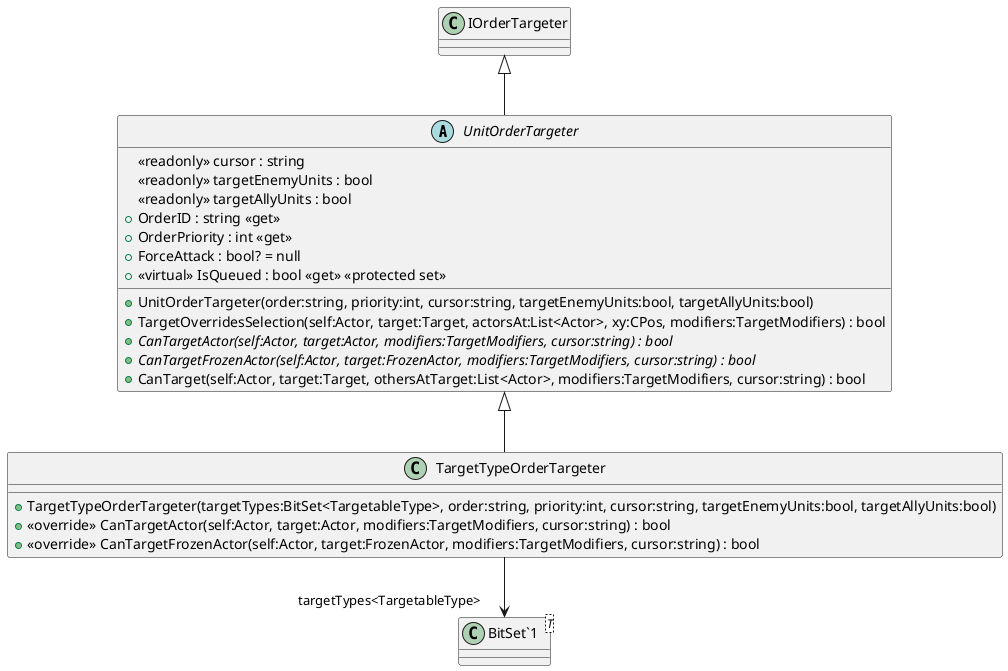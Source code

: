 @startuml
abstract class UnitOrderTargeter {
    <<readonly>> cursor : string
    <<readonly>> targetEnemyUnits : bool
    <<readonly>> targetAllyUnits : bool
    + UnitOrderTargeter(order:string, priority:int, cursor:string, targetEnemyUnits:bool, targetAllyUnits:bool)
    + OrderID : string <<get>>
    + OrderPriority : int <<get>>
    + ForceAttack : bool? = null
    + TargetOverridesSelection(self:Actor, target:Target, actorsAt:List<Actor>, xy:CPos, modifiers:TargetModifiers) : bool
    + {abstract} CanTargetActor(self:Actor, target:Actor, modifiers:TargetModifiers, cursor:string) : bool
    + {abstract} CanTargetFrozenActor(self:Actor, target:FrozenActor, modifiers:TargetModifiers, cursor:string) : bool
    + CanTarget(self:Actor, target:Target, othersAtTarget:List<Actor>, modifiers:TargetModifiers, cursor:string) : bool
    + <<virtual>> IsQueued : bool <<get>> <<protected set>>
}
class TargetTypeOrderTargeter {
    + TargetTypeOrderTargeter(targetTypes:BitSet<TargetableType>, order:string, priority:int, cursor:string, targetEnemyUnits:bool, targetAllyUnits:bool)
    + <<override>> CanTargetActor(self:Actor, target:Actor, modifiers:TargetModifiers, cursor:string) : bool
    + <<override>> CanTargetFrozenActor(self:Actor, target:FrozenActor, modifiers:TargetModifiers, cursor:string) : bool
}
class "BitSet`1"<T> {
}
IOrderTargeter <|-- UnitOrderTargeter
UnitOrderTargeter <|-- TargetTypeOrderTargeter
TargetTypeOrderTargeter --> "targetTypes<TargetableType>" "BitSet`1"
@enduml
